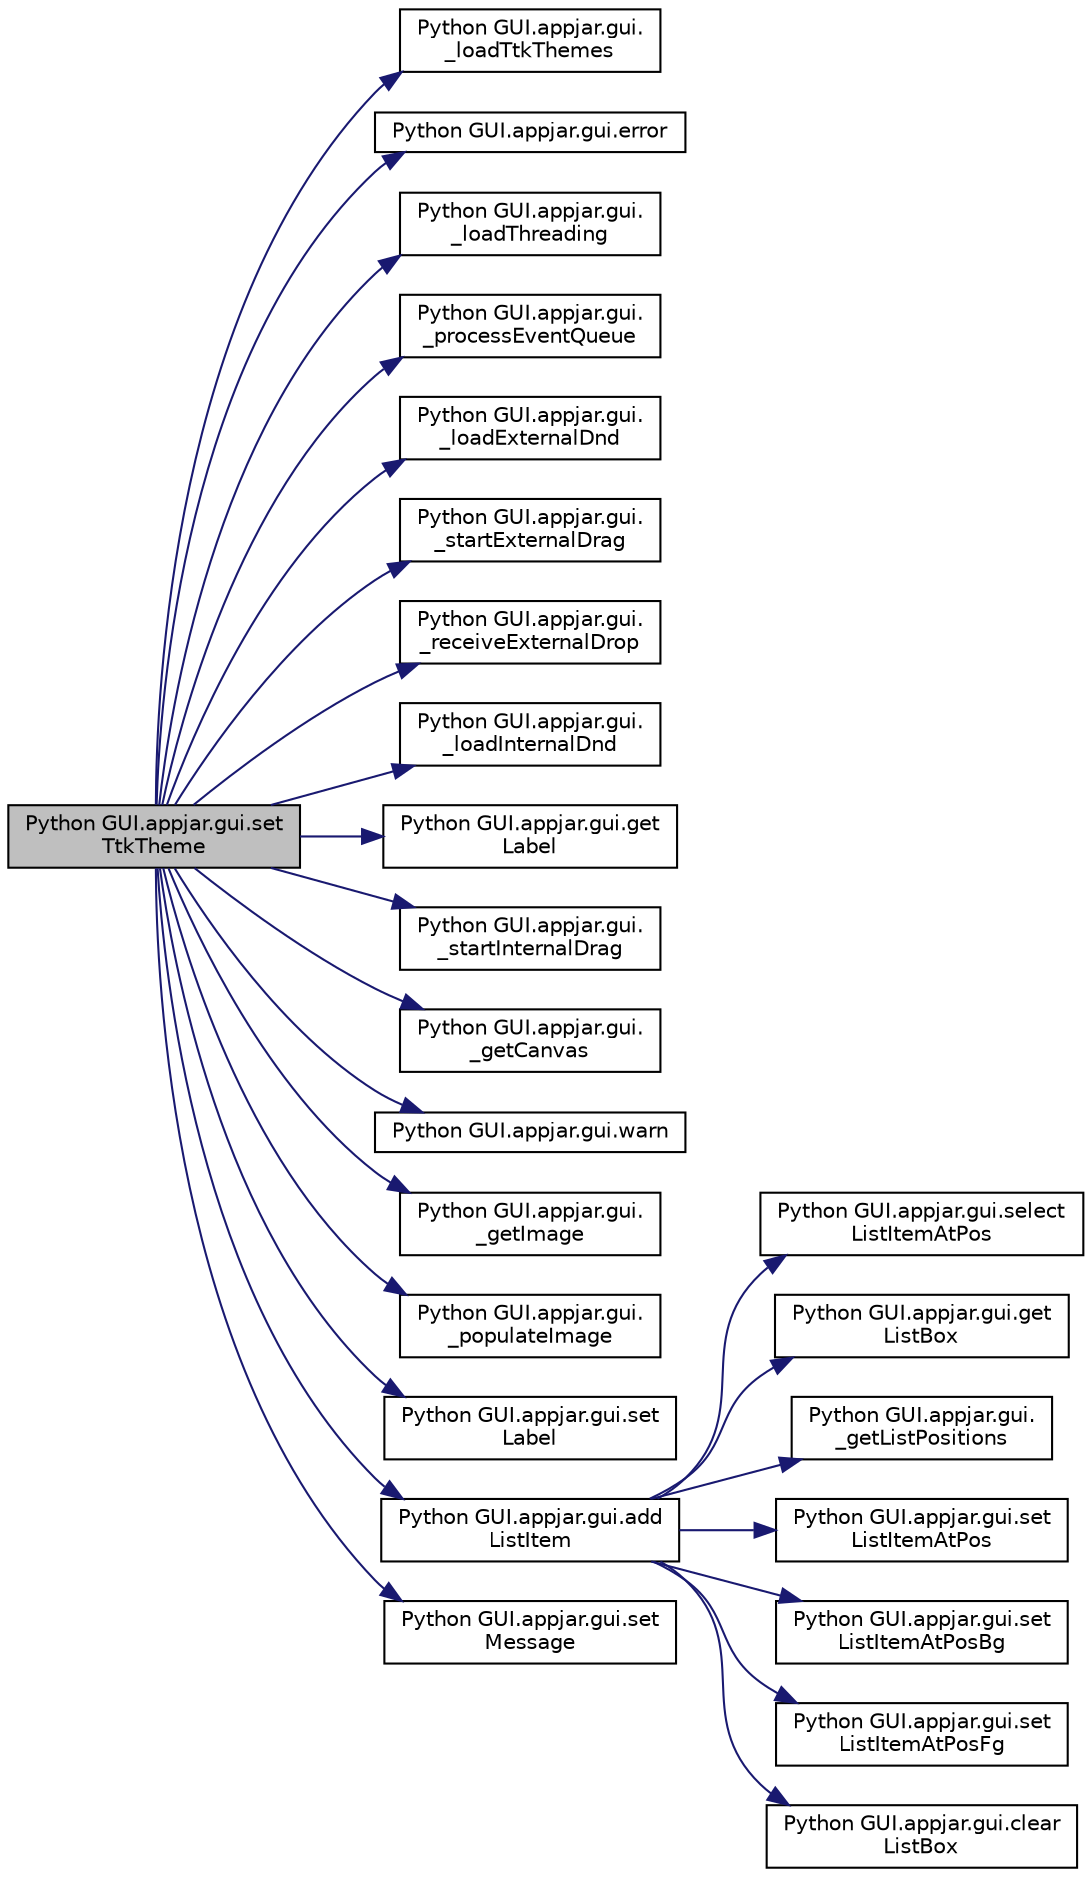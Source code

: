 digraph "Python GUI.appjar.gui.setTtkTheme"
{
  edge [fontname="Helvetica",fontsize="10",labelfontname="Helvetica",labelfontsize="10"];
  node [fontname="Helvetica",fontsize="10",shape=record];
  rankdir="LR";
  Node1940 [label="Python GUI.appjar.gui.set\lTtkTheme",height=0.2,width=0.4,color="black", fillcolor="grey75", style="filled", fontcolor="black"];
  Node1940 -> Node1941 [color="midnightblue",fontsize="10",style="solid"];
  Node1941 [label="Python GUI.appjar.gui.\l_loadTtkThemes",height=0.2,width=0.4,color="black", fillcolor="white", style="filled",URL="$class_python_01_g_u_i_1_1appjar_1_1gui.html#af7ebfdd8f977a3b51b73ab7651e7de6f"];
  Node1940 -> Node1942 [color="midnightblue",fontsize="10",style="solid"];
  Node1942 [label="Python GUI.appjar.gui.error",height=0.2,width=0.4,color="black", fillcolor="white", style="filled",URL="$class_python_01_g_u_i_1_1appjar_1_1gui.html#af22f729601dae6a052666888083813af"];
  Node1940 -> Node1943 [color="midnightblue",fontsize="10",style="solid"];
  Node1943 [label="Python GUI.appjar.gui.\l_loadThreading",height=0.2,width=0.4,color="black", fillcolor="white", style="filled",URL="$class_python_01_g_u_i_1_1appjar_1_1gui.html#a98e0a521a795bbc342493e84d1b157d1"];
  Node1940 -> Node1944 [color="midnightblue",fontsize="10",style="solid"];
  Node1944 [label="Python GUI.appjar.gui.\l_processEventQueue",height=0.2,width=0.4,color="black", fillcolor="white", style="filled",URL="$class_python_01_g_u_i_1_1appjar_1_1gui.html#a600c30fba3c08cb68e9aaffa7a33efeb"];
  Node1940 -> Node1945 [color="midnightblue",fontsize="10",style="solid"];
  Node1945 [label="Python GUI.appjar.gui.\l_loadExternalDnd",height=0.2,width=0.4,color="black", fillcolor="white", style="filled",URL="$class_python_01_g_u_i_1_1appjar_1_1gui.html#ac4f370059deb3ecdf82f5f4831e3b143"];
  Node1940 -> Node1946 [color="midnightblue",fontsize="10",style="solid"];
  Node1946 [label="Python GUI.appjar.gui.\l_startExternalDrag",height=0.2,width=0.4,color="black", fillcolor="white", style="filled",URL="$class_python_01_g_u_i_1_1appjar_1_1gui.html#ad71f6794dbcfe7bd4fb0f43d899b999b"];
  Node1940 -> Node1947 [color="midnightblue",fontsize="10",style="solid"];
  Node1947 [label="Python GUI.appjar.gui.\l_receiveExternalDrop",height=0.2,width=0.4,color="black", fillcolor="white", style="filled",URL="$class_python_01_g_u_i_1_1appjar_1_1gui.html#ae033787b446a1960bd10c1dd939fdfd9"];
  Node1940 -> Node1948 [color="midnightblue",fontsize="10",style="solid"];
  Node1948 [label="Python GUI.appjar.gui.\l_loadInternalDnd",height=0.2,width=0.4,color="black", fillcolor="white", style="filled",URL="$class_python_01_g_u_i_1_1appjar_1_1gui.html#ae2b9ceef51d511933d598e95d13001a8"];
  Node1940 -> Node1949 [color="midnightblue",fontsize="10",style="solid"];
  Node1949 [label="Python GUI.appjar.gui.get\lLabel",height=0.2,width=0.4,color="black", fillcolor="white", style="filled",URL="$class_python_01_g_u_i_1_1appjar_1_1gui.html#a6f8a16d7deef9fe9f44308c375f14881"];
  Node1940 -> Node1950 [color="midnightblue",fontsize="10",style="solid"];
  Node1950 [label="Python GUI.appjar.gui.\l_startInternalDrag",height=0.2,width=0.4,color="black", fillcolor="white", style="filled",URL="$class_python_01_g_u_i_1_1appjar_1_1gui.html#aa50e937308358d70e68b95ccd909953d"];
  Node1940 -> Node1951 [color="midnightblue",fontsize="10",style="solid"];
  Node1951 [label="Python GUI.appjar.gui.\l_getCanvas",height=0.2,width=0.4,color="black", fillcolor="white", style="filled",URL="$class_python_01_g_u_i_1_1appjar_1_1gui.html#a2c24ffa66133788852e5c24e7ac5aa16"];
  Node1940 -> Node1952 [color="midnightblue",fontsize="10",style="solid"];
  Node1952 [label="Python GUI.appjar.gui.warn",height=0.2,width=0.4,color="black", fillcolor="white", style="filled",URL="$class_python_01_g_u_i_1_1appjar_1_1gui.html#aa0a271b0b17a802e6d7b598c12bcd930"];
  Node1940 -> Node1953 [color="midnightblue",fontsize="10",style="solid"];
  Node1953 [label="Python GUI.appjar.gui.\l_getImage",height=0.2,width=0.4,color="black", fillcolor="white", style="filled",URL="$class_python_01_g_u_i_1_1appjar_1_1gui.html#ac0c2f9d056aac7985472c28199f36e7c"];
  Node1940 -> Node1954 [color="midnightblue",fontsize="10",style="solid"];
  Node1954 [label="Python GUI.appjar.gui.\l_populateImage",height=0.2,width=0.4,color="black", fillcolor="white", style="filled",URL="$class_python_01_g_u_i_1_1appjar_1_1gui.html#a588f7babe9e2e29ae7fd48a5ecb86b20"];
  Node1940 -> Node1955 [color="midnightblue",fontsize="10",style="solid"];
  Node1955 [label="Python GUI.appjar.gui.set\lLabel",height=0.2,width=0.4,color="black", fillcolor="white", style="filled",URL="$class_python_01_g_u_i_1_1appjar_1_1gui.html#a8ed0c5a762ab56b0f38a96e2654d0f35"];
  Node1940 -> Node1956 [color="midnightblue",fontsize="10",style="solid"];
  Node1956 [label="Python GUI.appjar.gui.add\lListItem",height=0.2,width=0.4,color="black", fillcolor="white", style="filled",URL="$class_python_01_g_u_i_1_1appjar_1_1gui.html#a4aed1f8de7d6ecf1c0e90842e06f6db2"];
  Node1956 -> Node1957 [color="midnightblue",fontsize="10",style="solid"];
  Node1957 [label="Python GUI.appjar.gui.select\lListItemAtPos",height=0.2,width=0.4,color="black", fillcolor="white", style="filled",URL="$class_python_01_g_u_i_1_1appjar_1_1gui.html#a7f4db968c9b9ebc8a63ff9e47ca12559"];
  Node1956 -> Node1958 [color="midnightblue",fontsize="10",style="solid"];
  Node1958 [label="Python GUI.appjar.gui.get\lListBox",height=0.2,width=0.4,color="black", fillcolor="white", style="filled",URL="$class_python_01_g_u_i_1_1appjar_1_1gui.html#ac86c31273c74f6104911b8cc2c801ef9"];
  Node1956 -> Node1959 [color="midnightblue",fontsize="10",style="solid"];
  Node1959 [label="Python GUI.appjar.gui.\l_getListPositions",height=0.2,width=0.4,color="black", fillcolor="white", style="filled",URL="$class_python_01_g_u_i_1_1appjar_1_1gui.html#ad0a9d49b25529c4889b7de0f6a519f0d"];
  Node1956 -> Node1960 [color="midnightblue",fontsize="10",style="solid"];
  Node1960 [label="Python GUI.appjar.gui.set\lListItemAtPos",height=0.2,width=0.4,color="black", fillcolor="white", style="filled",URL="$class_python_01_g_u_i_1_1appjar_1_1gui.html#a30b6e9cfe344249f7f3ad99b6e2510fd"];
  Node1956 -> Node1961 [color="midnightblue",fontsize="10",style="solid"];
  Node1961 [label="Python GUI.appjar.gui.set\lListItemAtPosBg",height=0.2,width=0.4,color="black", fillcolor="white", style="filled",URL="$class_python_01_g_u_i_1_1appjar_1_1gui.html#ad990fff531a4b88944d9aedc11ee2af5"];
  Node1956 -> Node1962 [color="midnightblue",fontsize="10",style="solid"];
  Node1962 [label="Python GUI.appjar.gui.set\lListItemAtPosFg",height=0.2,width=0.4,color="black", fillcolor="white", style="filled",URL="$class_python_01_g_u_i_1_1appjar_1_1gui.html#aa01f620d2067d09398b4cf58902f6e45"];
  Node1956 -> Node1963 [color="midnightblue",fontsize="10",style="solid"];
  Node1963 [label="Python GUI.appjar.gui.clear\lListBox",height=0.2,width=0.4,color="black", fillcolor="white", style="filled",URL="$class_python_01_g_u_i_1_1appjar_1_1gui.html#a5bce4b9da6ff86c92253b6163cefc4e9"];
  Node1940 -> Node1964 [color="midnightblue",fontsize="10",style="solid"];
  Node1964 [label="Python GUI.appjar.gui.set\lMessage",height=0.2,width=0.4,color="black", fillcolor="white", style="filled",URL="$class_python_01_g_u_i_1_1appjar_1_1gui.html#a31318e0fc887494fd58afced3216b199"];
}
